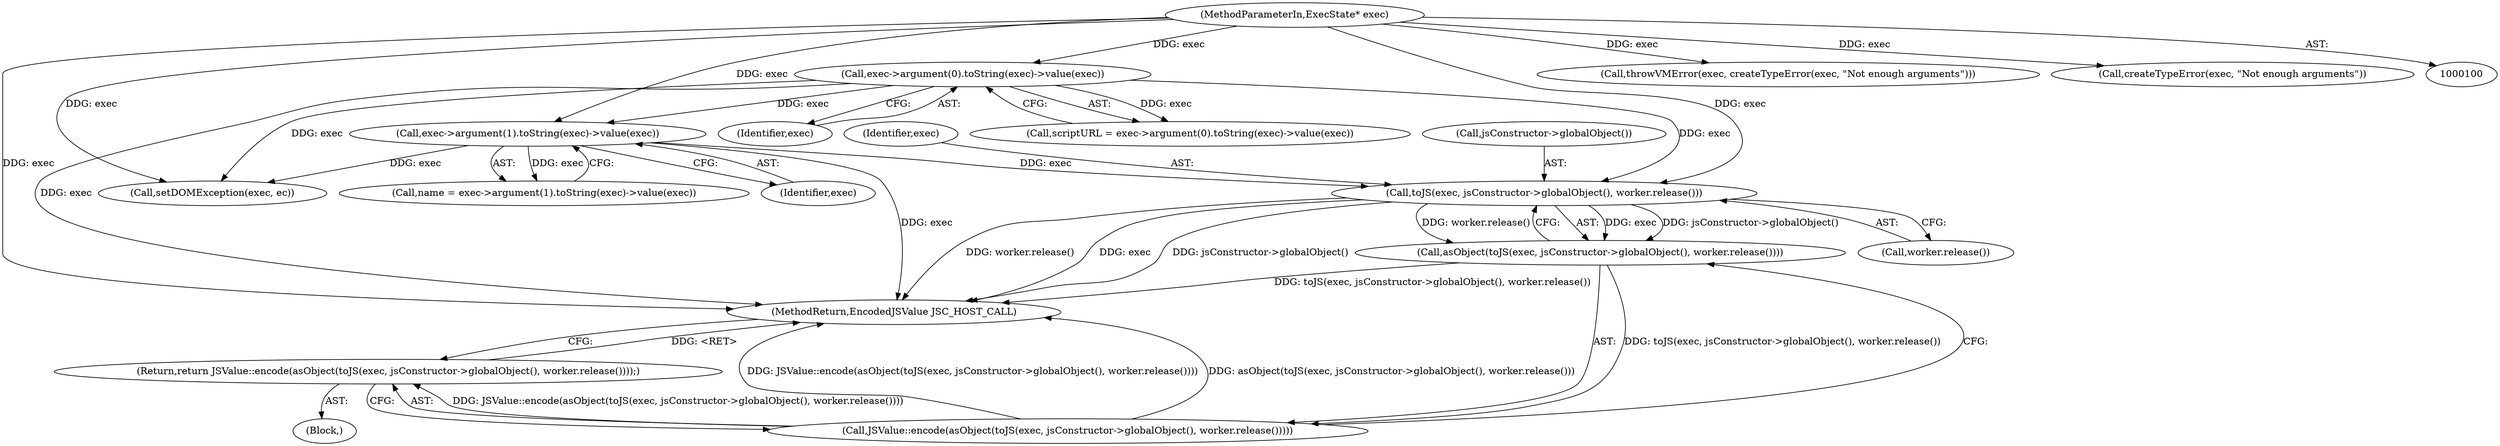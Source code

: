 digraph "0_Chrome_b944f670bb7a8a919daac497a4ea0536c954c201_4@pointer" {
"1000163" [label="(Call,toJS(exec, jsConstructor->globalObject(), worker.release()))"];
"1000126" [label="(Call,exec->argument(1).toString(exec)->value(exec))"];
"1000117" [label="(Call,exec->argument(0).toString(exec)->value(exec))"];
"1000101" [label="(MethodParameterIn,ExecState* exec)"];
"1000162" [label="(Call,asObject(toJS(exec, jsConstructor->globalObject(), worker.release())))"];
"1000161" [label="(Call,JSValue::encode(asObject(toJS(exec, jsConstructor->globalObject(), worker.release()))))"];
"1000160" [label="(Return,return JSValue::encode(asObject(toJS(exec, jsConstructor->globalObject(), worker.release())));)"];
"1000127" [label="(Identifier,exec)"];
"1000161" [label="(Call,JSValue::encode(asObject(toJS(exec, jsConstructor->globalObject(), worker.release()))))"];
"1000154" [label="(Call,setDOMException(exec, ec))"];
"1000101" [label="(MethodParameterIn,ExecState* exec)"];
"1000162" [label="(Call,asObject(toJS(exec, jsConstructor->globalObject(), worker.release())))"];
"1000117" [label="(Call,exec->argument(0).toString(exec)->value(exec))"];
"1000166" [label="(Call,worker.release())"];
"1000164" [label="(Identifier,exec)"];
"1000126" [label="(Call,exec->argument(1).toString(exec)->value(exec))"];
"1000109" [label="(Call,throwVMError(exec, createTypeError(exec, \"Not enough arguments\")))"];
"1000111" [label="(Call,createTypeError(exec, \"Not enough arguments\"))"];
"1000160" [label="(Return,return JSValue::encode(asObject(toJS(exec, jsConstructor->globalObject(), worker.release())));)"];
"1000115" [label="(Call,scriptURL = exec->argument(0).toString(exec)->value(exec))"];
"1000118" [label="(Identifier,exec)"];
"1000163" [label="(Call,toJS(exec, jsConstructor->globalObject(), worker.release()))"];
"1000102" [label="(Block,)"];
"1000124" [label="(Call,name = exec->argument(1).toString(exec)->value(exec))"];
"1000165" [label="(Call,jsConstructor->globalObject())"];
"1000167" [label="(MethodReturn,EncodedJSValue JSC_HOST_CALL)"];
"1000163" -> "1000162"  [label="AST: "];
"1000163" -> "1000166"  [label="CFG: "];
"1000164" -> "1000163"  [label="AST: "];
"1000165" -> "1000163"  [label="AST: "];
"1000166" -> "1000163"  [label="AST: "];
"1000162" -> "1000163"  [label="CFG: "];
"1000163" -> "1000167"  [label="DDG: worker.release()"];
"1000163" -> "1000167"  [label="DDG: exec"];
"1000163" -> "1000167"  [label="DDG: jsConstructor->globalObject()"];
"1000163" -> "1000162"  [label="DDG: exec"];
"1000163" -> "1000162"  [label="DDG: jsConstructor->globalObject()"];
"1000163" -> "1000162"  [label="DDG: worker.release()"];
"1000126" -> "1000163"  [label="DDG: exec"];
"1000117" -> "1000163"  [label="DDG: exec"];
"1000101" -> "1000163"  [label="DDG: exec"];
"1000126" -> "1000124"  [label="AST: "];
"1000126" -> "1000127"  [label="CFG: "];
"1000127" -> "1000126"  [label="AST: "];
"1000124" -> "1000126"  [label="CFG: "];
"1000126" -> "1000167"  [label="DDG: exec"];
"1000126" -> "1000124"  [label="DDG: exec"];
"1000117" -> "1000126"  [label="DDG: exec"];
"1000101" -> "1000126"  [label="DDG: exec"];
"1000126" -> "1000154"  [label="DDG: exec"];
"1000117" -> "1000115"  [label="AST: "];
"1000117" -> "1000118"  [label="CFG: "];
"1000118" -> "1000117"  [label="AST: "];
"1000115" -> "1000117"  [label="CFG: "];
"1000117" -> "1000167"  [label="DDG: exec"];
"1000117" -> "1000115"  [label="DDG: exec"];
"1000101" -> "1000117"  [label="DDG: exec"];
"1000117" -> "1000154"  [label="DDG: exec"];
"1000101" -> "1000100"  [label="AST: "];
"1000101" -> "1000167"  [label="DDG: exec"];
"1000101" -> "1000109"  [label="DDG: exec"];
"1000101" -> "1000111"  [label="DDG: exec"];
"1000101" -> "1000154"  [label="DDG: exec"];
"1000162" -> "1000161"  [label="AST: "];
"1000161" -> "1000162"  [label="CFG: "];
"1000162" -> "1000167"  [label="DDG: toJS(exec, jsConstructor->globalObject(), worker.release())"];
"1000162" -> "1000161"  [label="DDG: toJS(exec, jsConstructor->globalObject(), worker.release())"];
"1000161" -> "1000160"  [label="AST: "];
"1000160" -> "1000161"  [label="CFG: "];
"1000161" -> "1000167"  [label="DDG: asObject(toJS(exec, jsConstructor->globalObject(), worker.release()))"];
"1000161" -> "1000167"  [label="DDG: JSValue::encode(asObject(toJS(exec, jsConstructor->globalObject(), worker.release())))"];
"1000161" -> "1000160"  [label="DDG: JSValue::encode(asObject(toJS(exec, jsConstructor->globalObject(), worker.release())))"];
"1000160" -> "1000102"  [label="AST: "];
"1000167" -> "1000160"  [label="CFG: "];
"1000160" -> "1000167"  [label="DDG: <RET>"];
}
